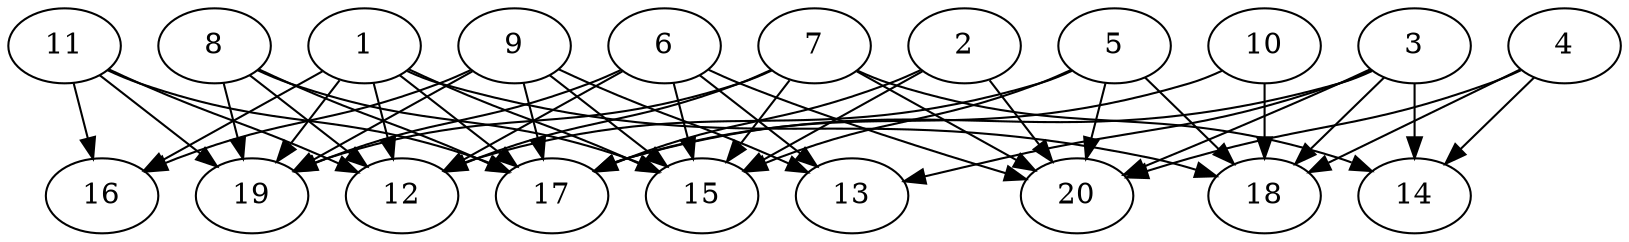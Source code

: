 // DAG automatically generated by daggen at Tue Jul 23 14:29:40 2019
// ./daggen --dot -n 20 --ccr 0.3 --fat 0.7 --regular 0.5 --density 0.7 --mindata 5242880 --maxdata 52428800 
digraph G {
  1 [size="115838293", alpha="0.15", expect_size="34751488"] 
  1 -> 12 [size ="34751488"]
  1 -> 15 [size ="34751488"]
  1 -> 16 [size ="34751488"]
  1 -> 17 [size ="34751488"]
  1 -> 18 [size ="34751488"]
  1 -> 19 [size ="34751488"]
  2 [size="27221333", alpha="0.16", expect_size="8166400"] 
  2 -> 15 [size ="8166400"]
  2 -> 17 [size ="8166400"]
  2 -> 20 [size ="8166400"]
  3 [size="35928747", alpha="0.11", expect_size="10778624"] 
  3 -> 13 [size ="10778624"]
  3 -> 14 [size ="10778624"]
  3 -> 17 [size ="10778624"]
  3 -> 18 [size ="10778624"]
  3 -> 20 [size ="10778624"]
  4 [size="60791467", alpha="0.08", expect_size="18237440"] 
  4 -> 14 [size ="18237440"]
  4 -> 18 [size ="18237440"]
  4 -> 20 [size ="18237440"]
  5 [size="36836693", alpha="0.02", expect_size="11051008"] 
  5 -> 12 [size ="11051008"]
  5 -> 15 [size ="11051008"]
  5 -> 18 [size ="11051008"]
  5 -> 20 [size ="11051008"]
  6 [size="143025493", alpha="0.14", expect_size="42907648"] 
  6 -> 12 [size ="42907648"]
  6 -> 13 [size ="42907648"]
  6 -> 15 [size ="42907648"]
  6 -> 19 [size ="42907648"]
  6 -> 20 [size ="42907648"]
  7 [size="99682987", alpha="0.20", expect_size="29904896"] 
  7 -> 12 [size ="29904896"]
  7 -> 14 [size ="29904896"]
  7 -> 15 [size ="29904896"]
  7 -> 19 [size ="29904896"]
  7 -> 20 [size ="29904896"]
  8 [size="158931627", alpha="0.10", expect_size="47679488"] 
  8 -> 12 [size ="47679488"]
  8 -> 15 [size ="47679488"]
  8 -> 17 [size ="47679488"]
  8 -> 19 [size ="47679488"]
  9 [size="60173653", alpha="0.05", expect_size="18052096"] 
  9 -> 13 [size ="18052096"]
  9 -> 15 [size ="18052096"]
  9 -> 16 [size ="18052096"]
  9 -> 17 [size ="18052096"]
  9 -> 19 [size ="18052096"]
  10 [size="145960960", alpha="0.03", expect_size="43788288"] 
  10 -> 17 [size ="43788288"]
  10 -> 18 [size ="43788288"]
  11 [size="122903893", alpha="0.13", expect_size="36871168"] 
  11 -> 12 [size ="36871168"]
  11 -> 16 [size ="36871168"]
  11 -> 17 [size ="36871168"]
  11 -> 19 [size ="36871168"]
  12 [size="87398400", alpha="0.04", expect_size="26219520"] 
  13 [size="55664640", alpha="0.18", expect_size="16699392"] 
  14 [size="143605760", alpha="0.07", expect_size="43081728"] 
  15 [size="49192960", alpha="0.09", expect_size="14757888"] 
  16 [size="66689707", alpha="0.15", expect_size="20006912"] 
  17 [size="173677227", alpha="0.07", expect_size="52103168"] 
  18 [size="172021760", alpha="0.16", expect_size="51606528"] 
  19 [size="92849493", alpha="0.20", expect_size="27854848"] 
  20 [size="132420267", alpha="0.11", expect_size="39726080"] 
}
